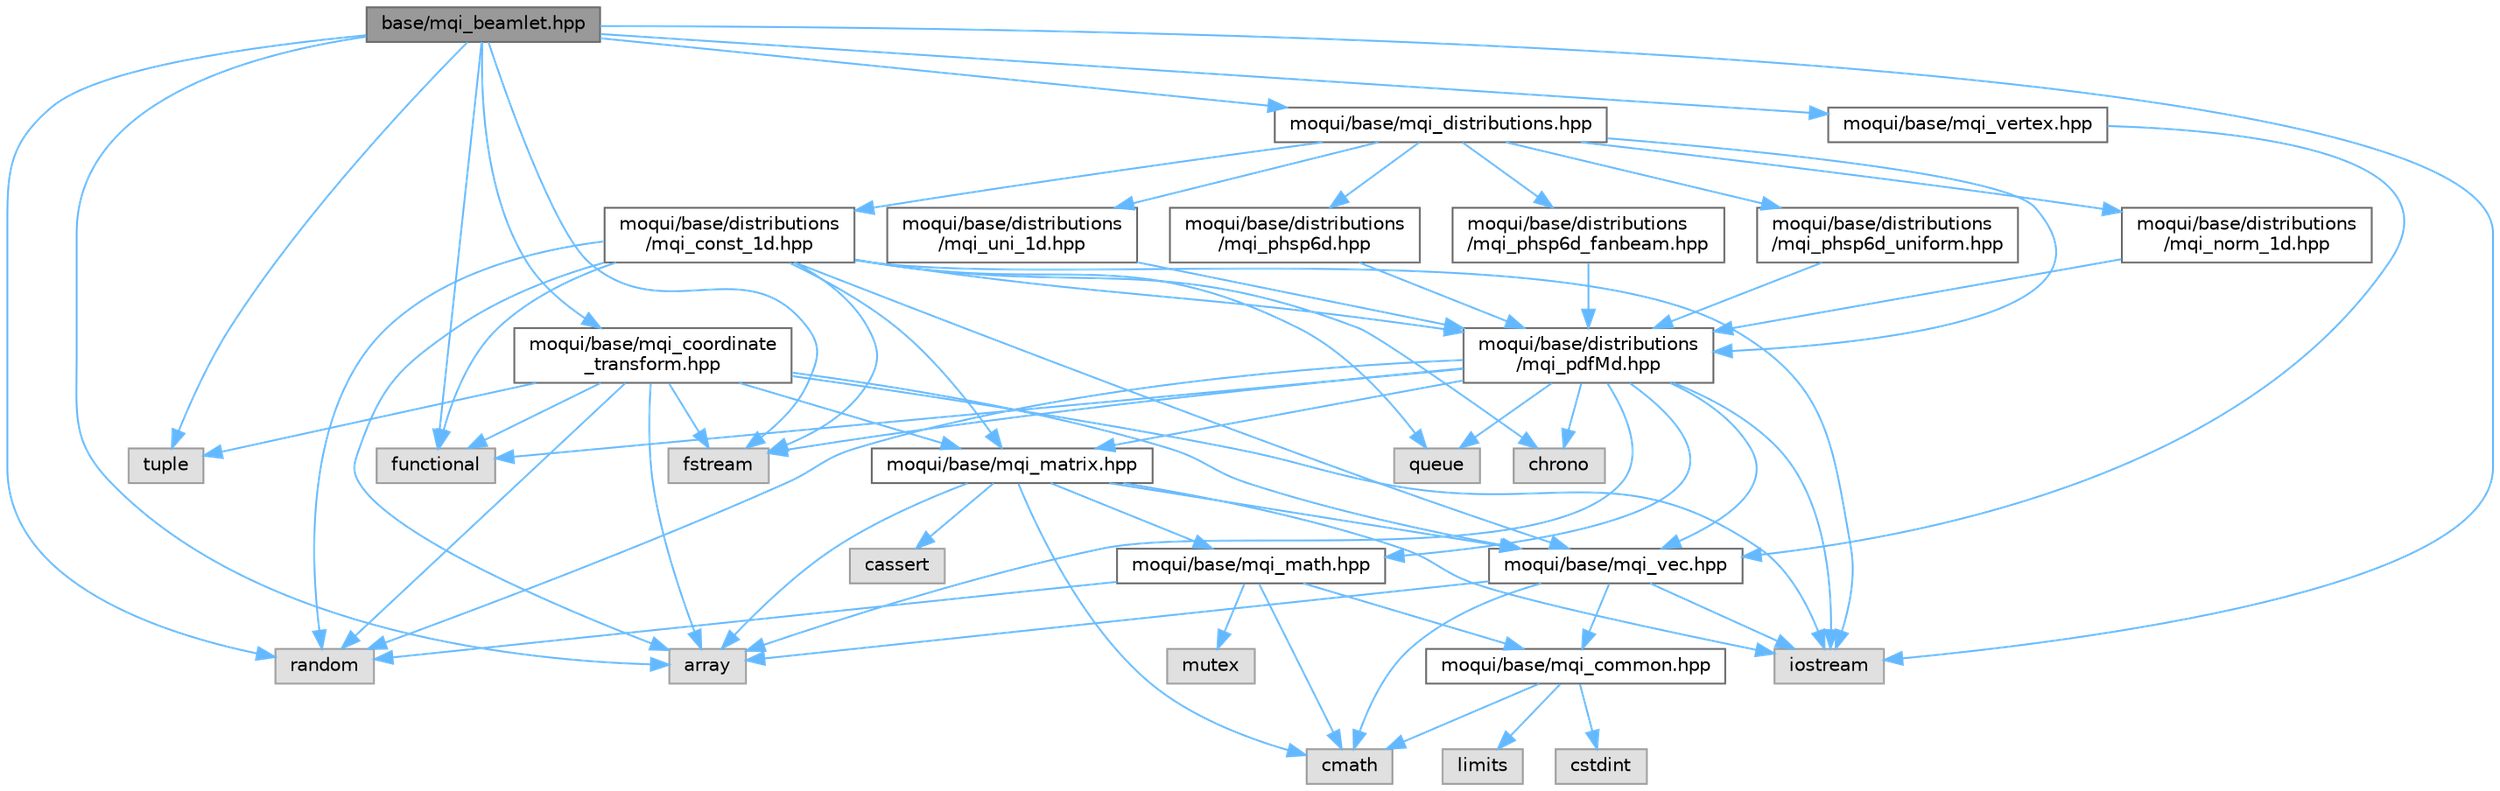 digraph "base/mqi_beamlet.hpp"
{
 // LATEX_PDF_SIZE
  bgcolor="transparent";
  edge [fontname=Helvetica,fontsize=10,labelfontname=Helvetica,labelfontsize=10];
  node [fontname=Helvetica,fontsize=10,shape=box,height=0.2,width=0.4];
  Node1 [id="Node000001",label="base/mqi_beamlet.hpp",height=0.2,width=0.4,color="gray40", fillcolor="grey60", style="filled", fontcolor="black",tooltip="Defines a beamlet, a fundamental component of a beam model."];
  Node1 -> Node2 [id="edge1_Node000001_Node000002",color="steelblue1",style="solid",tooltip=" "];
  Node2 [id="Node000002",label="array",height=0.2,width=0.4,color="grey60", fillcolor="#E0E0E0", style="filled",tooltip=" "];
  Node1 -> Node3 [id="edge2_Node000001_Node000003",color="steelblue1",style="solid",tooltip=" "];
  Node3 [id="Node000003",label="fstream",height=0.2,width=0.4,color="grey60", fillcolor="#E0E0E0", style="filled",tooltip=" "];
  Node1 -> Node4 [id="edge3_Node000001_Node000004",color="steelblue1",style="solid",tooltip=" "];
  Node4 [id="Node000004",label="functional",height=0.2,width=0.4,color="grey60", fillcolor="#E0E0E0", style="filled",tooltip=" "];
  Node1 -> Node5 [id="edge4_Node000001_Node000005",color="steelblue1",style="solid",tooltip=" "];
  Node5 [id="Node000005",label="iostream",height=0.2,width=0.4,color="grey60", fillcolor="#E0E0E0", style="filled",tooltip=" "];
  Node1 -> Node6 [id="edge5_Node000001_Node000006",color="steelblue1",style="solid",tooltip=" "];
  Node6 [id="Node000006",label="random",height=0.2,width=0.4,color="grey60", fillcolor="#E0E0E0", style="filled",tooltip=" "];
  Node1 -> Node7 [id="edge6_Node000001_Node000007",color="steelblue1",style="solid",tooltip=" "];
  Node7 [id="Node000007",label="tuple",height=0.2,width=0.4,color="grey60", fillcolor="#E0E0E0", style="filled",tooltip=" "];
  Node1 -> Node8 [id="edge7_Node000001_Node000008",color="steelblue1",style="solid",tooltip=" "];
  Node8 [id="Node000008",label="moqui/base/mqi_coordinate\l_transform.hpp",height=0.2,width=0.4,color="grey40", fillcolor="white", style="filled",URL="$mqi__coordinate__transform_8hpp.html",tooltip="Defines a class for mapping points and vectors between different coordinate systems."];
  Node8 -> Node2 [id="edge8_Node000008_Node000002",color="steelblue1",style="solid",tooltip=" "];
  Node8 -> Node3 [id="edge9_Node000008_Node000003",color="steelblue1",style="solid",tooltip=" "];
  Node8 -> Node4 [id="edge10_Node000008_Node000004",color="steelblue1",style="solid",tooltip=" "];
  Node8 -> Node5 [id="edge11_Node000008_Node000005",color="steelblue1",style="solid",tooltip=" "];
  Node8 -> Node6 [id="edge12_Node000008_Node000006",color="steelblue1",style="solid",tooltip=" "];
  Node8 -> Node7 [id="edge13_Node000008_Node000007",color="steelblue1",style="solid",tooltip=" "];
  Node8 -> Node9 [id="edge14_Node000008_Node000009",color="steelblue1",style="solid",tooltip=" "];
  Node9 [id="Node000009",label="moqui/base/mqi_matrix.hpp",height=0.2,width=0.4,color="grey40", fillcolor="white", style="filled",URL="$mqi__matrix_8hpp.html",tooltip="Defines 3x3 and 4x4 matrix classes for 3D transformations."];
  Node9 -> Node2 [id="edge15_Node000009_Node000002",color="steelblue1",style="solid",tooltip=" "];
  Node9 -> Node10 [id="edge16_Node000009_Node000010",color="steelblue1",style="solid",tooltip=" "];
  Node10 [id="Node000010",label="cassert",height=0.2,width=0.4,color="grey60", fillcolor="#E0E0E0", style="filled",tooltip=" "];
  Node9 -> Node11 [id="edge17_Node000009_Node000011",color="steelblue1",style="solid",tooltip=" "];
  Node11 [id="Node000011",label="cmath",height=0.2,width=0.4,color="grey60", fillcolor="#E0E0E0", style="filled",tooltip=" "];
  Node9 -> Node5 [id="edge18_Node000009_Node000005",color="steelblue1",style="solid",tooltip=" "];
  Node9 -> Node12 [id="edge19_Node000009_Node000012",color="steelblue1",style="solid",tooltip=" "];
  Node12 [id="Node000012",label="moqui/base/mqi_math.hpp",height=0.2,width=0.4,color="grey40", fillcolor="white", style="filled",URL="$mqi__math_8hpp.html",tooltip="Defines mathematical constants and functions for both CPU and CUDA execution."];
  Node12 -> Node13 [id="edge20_Node000012_Node000013",color="steelblue1",style="solid",tooltip=" "];
  Node13 [id="Node000013",label="moqui/base/mqi_common.hpp",height=0.2,width=0.4,color="grey40", fillcolor="white", style="filled",URL="$mqi__common_8hpp.html",tooltip="A header file containing common definitions, macros, and type aliases for the project."];
  Node13 -> Node11 [id="edge21_Node000013_Node000011",color="steelblue1",style="solid",tooltip=" "];
  Node13 -> Node14 [id="edge22_Node000013_Node000014",color="steelblue1",style="solid",tooltip=" "];
  Node14 [id="Node000014",label="cstdint",height=0.2,width=0.4,color="grey60", fillcolor="#E0E0E0", style="filled",tooltip=" "];
  Node13 -> Node15 [id="edge23_Node000013_Node000015",color="steelblue1",style="solid",tooltip=" "];
  Node15 [id="Node000015",label="limits",height=0.2,width=0.4,color="grey60", fillcolor="#E0E0E0", style="filled",tooltip=" "];
  Node12 -> Node11 [id="edge24_Node000012_Node000011",color="steelblue1",style="solid",tooltip=" "];
  Node12 -> Node16 [id="edge25_Node000012_Node000016",color="steelblue1",style="solid",tooltip=" "];
  Node16 [id="Node000016",label="mutex",height=0.2,width=0.4,color="grey60", fillcolor="#E0E0E0", style="filled",tooltip=" "];
  Node12 -> Node6 [id="edge26_Node000012_Node000006",color="steelblue1",style="solid",tooltip=" "];
  Node9 -> Node17 [id="edge27_Node000009_Node000017",color="steelblue1",style="solid",tooltip=" "];
  Node17 [id="Node000017",label="moqui/base/mqi_vec.hpp",height=0.2,width=0.4,color="grey40", fillcolor="white", style="filled",URL="$mqi__vec_8hpp.html",tooltip=" "];
  Node17 -> Node2 [id="edge28_Node000017_Node000002",color="steelblue1",style="solid",tooltip=" "];
  Node17 -> Node11 [id="edge29_Node000017_Node000011",color="steelblue1",style="solid",tooltip=" "];
  Node17 -> Node5 [id="edge30_Node000017_Node000005",color="steelblue1",style="solid",tooltip=" "];
  Node17 -> Node13 [id="edge31_Node000017_Node000013",color="steelblue1",style="solid",tooltip=" "];
  Node8 -> Node17 [id="edge32_Node000008_Node000017",color="steelblue1",style="solid",tooltip=" "];
  Node1 -> Node18 [id="edge33_Node000001_Node000018",color="steelblue1",style="solid",tooltip=" "];
  Node18 [id="Node000018",label="moqui/base/mqi_distributions.hpp",height=0.2,width=0.4,color="grey40", fillcolor="white", style="filled",URL="$mqi__distributions_8hpp.html",tooltip="A meta-header that includes all particle distribution function headers."];
  Node18 -> Node19 [id="edge34_Node000018_Node000019",color="steelblue1",style="solid",tooltip=" "];
  Node19 [id="Node000019",label="moqui/base/distributions\l/mqi_const_1d.hpp",height=0.2,width=0.4,color="grey40", fillcolor="white", style="filled",URL="$mqi__const__1d_8hpp.html",tooltip="Defines a 1-dimensional constant probability distribution function."];
  Node19 -> Node6 [id="edge35_Node000019_Node000006",color="steelblue1",style="solid",tooltip=" "];
  Node19 -> Node4 [id="edge36_Node000019_Node000004",color="steelblue1",style="solid",tooltip=" "];
  Node19 -> Node20 [id="edge37_Node000019_Node000020",color="steelblue1",style="solid",tooltip=" "];
  Node20 [id="Node000020",label="queue",height=0.2,width=0.4,color="grey60", fillcolor="#E0E0E0", style="filled",tooltip=" "];
  Node19 -> Node5 [id="edge38_Node000019_Node000005",color="steelblue1",style="solid",tooltip=" "];
  Node19 -> Node3 [id="edge39_Node000019_Node000003",color="steelblue1",style="solid",tooltip=" "];
  Node19 -> Node21 [id="edge40_Node000019_Node000021",color="steelblue1",style="solid",tooltip=" "];
  Node21 [id="Node000021",label="chrono",height=0.2,width=0.4,color="grey60", fillcolor="#E0E0E0", style="filled",tooltip=" "];
  Node19 -> Node2 [id="edge41_Node000019_Node000002",color="steelblue1",style="solid",tooltip=" "];
  Node19 -> Node17 [id="edge42_Node000019_Node000017",color="steelblue1",style="solid",tooltip=" "];
  Node19 -> Node9 [id="edge43_Node000019_Node000009",color="steelblue1",style="solid",tooltip=" "];
  Node19 -> Node22 [id="edge44_Node000019_Node000022",color="steelblue1",style="solid",tooltip=" "];
  Node22 [id="Node000022",label="moqui/base/distributions\l/mqi_pdfMd.hpp",height=0.2,width=0.4,color="grey40", fillcolor="white", style="filled",URL="$mqi__pdf_md_8hpp.html",tooltip="Defines the base class for M-dimensional probability distribution functions."];
  Node22 -> Node6 [id="edge45_Node000022_Node000006",color="steelblue1",style="solid",tooltip=" "];
  Node22 -> Node4 [id="edge46_Node000022_Node000004",color="steelblue1",style="solid",tooltip=" "];
  Node22 -> Node20 [id="edge47_Node000022_Node000020",color="steelblue1",style="solid",tooltip=" "];
  Node22 -> Node5 [id="edge48_Node000022_Node000005",color="steelblue1",style="solid",tooltip=" "];
  Node22 -> Node3 [id="edge49_Node000022_Node000003",color="steelblue1",style="solid",tooltip=" "];
  Node22 -> Node21 [id="edge50_Node000022_Node000021",color="steelblue1",style="solid",tooltip=" "];
  Node22 -> Node2 [id="edge51_Node000022_Node000002",color="steelblue1",style="solid",tooltip=" "];
  Node22 -> Node12 [id="edge52_Node000022_Node000012",color="steelblue1",style="solid",tooltip=" "];
  Node22 -> Node17 [id="edge53_Node000022_Node000017",color="steelblue1",style="solid",tooltip=" "];
  Node22 -> Node9 [id="edge54_Node000022_Node000009",color="steelblue1",style="solid",tooltip=" "];
  Node18 -> Node23 [id="edge55_Node000018_Node000023",color="steelblue1",style="solid",tooltip=" "];
  Node23 [id="Node000023",label="moqui/base/distributions\l/mqi_norm_1d.hpp",height=0.2,width=0.4,color="grey40", fillcolor="white", style="filled",URL="$mqi__norm__1d_8hpp.html",tooltip="Defines a 1-dimensional normal (Gaussian) probability distribution function."];
  Node23 -> Node22 [id="edge56_Node000023_Node000022",color="steelblue1",style="solid",tooltip=" "];
  Node18 -> Node24 [id="edge57_Node000018_Node000024",color="steelblue1",style="solid",tooltip=" "];
  Node24 [id="Node000024",label="moqui/base/distributions\l/mqi_uni_1d.hpp",height=0.2,width=0.4,color="grey40", fillcolor="white", style="filled",URL="$mqi__uni__1d_8hpp.html",tooltip="This file defines the uni_1d class, a 1-dimensional uniform distribution."];
  Node24 -> Node22 [id="edge58_Node000024_Node000022",color="steelblue1",style="solid",tooltip=" "];
  Node18 -> Node22 [id="edge59_Node000018_Node000022",color="steelblue1",style="solid",tooltip=" "];
  Node18 -> Node25 [id="edge60_Node000018_Node000025",color="steelblue1",style="solid",tooltip=" "];
  Node25 [id="Node000025",label="moqui/base/distributions\l/mqi_phsp6d.hpp",height=0.2,width=0.4,color="grey40", fillcolor="white", style="filled",URL="$mqi__phsp6d_8hpp.html",tooltip="Defines a 6-dimensional phase-space probability distribution function."];
  Node25 -> Node22 [id="edge61_Node000025_Node000022",color="steelblue1",style="solid",tooltip=" "];
  Node18 -> Node26 [id="edge62_Node000018_Node000026",color="steelblue1",style="solid",tooltip=" "];
  Node26 [id="Node000026",label="moqui/base/distributions\l/mqi_phsp6d_fanbeam.hpp",height=0.2,width=0.4,color="grey40", fillcolor="white", style="filled",URL="$mqi__phsp6d__fanbeam_8hpp.html",tooltip="Defines a 6-dimensional phase-space PDF for a fan beam."];
  Node26 -> Node22 [id="edge63_Node000026_Node000022",color="steelblue1",style="solid",tooltip=" "];
  Node18 -> Node27 [id="edge64_Node000018_Node000027",color="steelblue1",style="solid",tooltip=" "];
  Node27 [id="Node000027",label="moqui/base/distributions\l/mqi_phsp6d_uniform.hpp",height=0.2,width=0.4,color="grey40", fillcolor="white", style="filled",URL="$mqi__phsp6d__uniform_8hpp.html",tooltip="This file defines the phsp_6d_uniform class, a 6-dimensional uniform phase-space distribution."];
  Node27 -> Node22 [id="edge65_Node000027_Node000022",color="steelblue1",style="solid",tooltip=" "];
  Node1 -> Node28 [id="edge66_Node000001_Node000028",color="steelblue1",style="solid",tooltip=" "];
  Node28 [id="Node000028",label="moqui/base/mqi_vertex.hpp",height=0.2,width=0.4,color="grey40", fillcolor="white", style="filled",URL="$mqi__vertex_8hpp.html",tooltip=" "];
  Node28 -> Node17 [id="edge67_Node000028_Node000017",color="steelblue1",style="solid",tooltip=" "];
}
